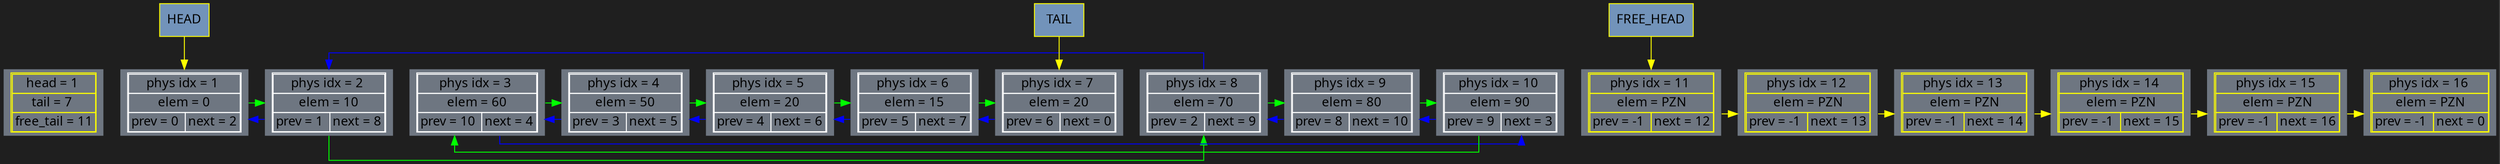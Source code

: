 digraph List{
    graph [bgcolor="#1f1f1f", splines=ortho];
    node[color=white, fontcolor="#000000", fontsize=14, fontname="verdana"];

elem_0 [shape="plaintext", style="filled", fillcolor="#6e7681", color=yellow, label=< <table cellspacing="0">
<tr><td>head = 1 </td></tr>
<tr><td>tail = 7 </td></tr>
<tr><td>free_tail = 11</td></tr>
</table>>];

elem_1 [shape="plaintext", style="filled", fillcolor="#6e7681", label=<<table cellspacing="0">
<tr><td colspan="2">phys idx = 1 </td></tr>
<tr><td colspan="2">elem = 0</td></tr>
<tr><td>prev = 0 </td><td>next = 2</td></tr></table>>];

elem_2 [shape="plaintext", style="filled", fillcolor="#6e7681", label=<<table cellspacing="0">
<tr><td colspan="2">phys idx = 2 </td></tr>
<tr><td colspan="2">elem = 10</td></tr>
<tr><td>prev = 1 </td><td>next = 8</td></tr></table>>];

elem_3 [shape="plaintext", style="filled", fillcolor="#6e7681", label=<<table cellspacing="0">
<tr><td colspan="2">phys idx = 3 </td></tr>
<tr><td colspan="2">elem = 60</td></tr>
<tr><td>prev = 10 </td><td>next = 4</td></tr></table>>];

elem_4 [shape="plaintext", style="filled", fillcolor="#6e7681", label=<<table cellspacing="0">
<tr><td colspan="2">phys idx = 4 </td></tr>
<tr><td colspan="2">elem = 50</td></tr>
<tr><td>prev = 3 </td><td>next = 5</td></tr></table>>];

elem_5 [shape="plaintext", style="filled", fillcolor="#6e7681", label=<<table cellspacing="0">
<tr><td colspan="2">phys idx = 5 </td></tr>
<tr><td colspan="2">elem = 20</td></tr>
<tr><td>prev = 4 </td><td>next = 6</td></tr></table>>];

elem_6 [shape="plaintext", style="filled", fillcolor="#6e7681", label=<<table cellspacing="0">
<tr><td colspan="2">phys idx = 6 </td></tr>
<tr><td colspan="2">elem = 15</td></tr>
<tr><td>prev = 5 </td><td>next = 7</td></tr></table>>];

elem_7 [shape="plaintext", style="filled", fillcolor="#6e7681", label=<<table cellspacing="0">
<tr><td colspan="2">phys idx = 7 </td></tr>
<tr><td colspan="2">elem = 20</td></tr>
<tr><td>prev = 6 </td><td>next = 0</td></tr></table>>];

elem_8 [shape="plaintext", style="filled", fillcolor="#6e7681", label=<<table cellspacing="0">
<tr><td colspan="2">phys idx = 8 </td></tr>
<tr><td colspan="2">elem = 70</td></tr>
<tr><td>prev = 2 </td><td>next = 9</td></tr></table>>];

elem_9 [shape="plaintext", style="filled", fillcolor="#6e7681", label=<<table cellspacing="0">
<tr><td colspan="2">phys idx = 9 </td></tr>
<tr><td colspan="2">elem = 80</td></tr>
<tr><td>prev = 8 </td><td>next = 10</td></tr></table>>];

elem_10 [shape="plaintext", style="filled", fillcolor="#6e7681", label=<<table cellspacing="0">
<tr><td colspan="2">phys idx = 10 </td></tr>
<tr><td colspan="2">elem = 90</td></tr>
<tr><td>prev = 9 </td><td>next = 3</td></tr></table>>];

elem_11 [shape="plaintext", style="filled", fillcolor="#6e7681", label=<<table cellspacing="0">
<tr><td colspan="2">phys idx = 11 </td></tr>
<tr><td colspan="2">elem = PZN</td></tr>
<tr><td>prev = -1 </td><td>next = 12</td></tr></table>>, color=yellow];

elem_12 [shape="plaintext", style="filled", fillcolor="#6e7681", label=<<table cellspacing="0">
<tr><td colspan="2">phys idx = 12 </td></tr>
<tr><td colspan="2">elem = PZN</td></tr>
<tr><td>prev = -1 </td><td>next = 13</td></tr></table>>, color=yellow];

elem_13 [shape="plaintext", style="filled", fillcolor="#6e7681", label=<<table cellspacing="0">
<tr><td colspan="2">phys idx = 13 </td></tr>
<tr><td colspan="2">elem = PZN</td></tr>
<tr><td>prev = -1 </td><td>next = 14</td></tr></table>>, color=yellow];

elem_14 [shape="plaintext", style="filled", fillcolor="#6e7681", label=<<table cellspacing="0">
<tr><td colspan="2">phys idx = 14 </td></tr>
<tr><td colspan="2">elem = PZN</td></tr>
<tr><td>prev = -1 </td><td>next = 15</td></tr></table>>, color=yellow];

elem_15 [shape="plaintext", style="filled", fillcolor="#6e7681", label=<<table cellspacing="0">
<tr><td colspan="2">phys idx = 15 </td></tr>
<tr><td colspan="2">elem = PZN</td></tr>
<tr><td>prev = -1 </td><td>next = 16</td></tr></table>>, color=yellow];

elem_16 [shape="plaintext", style="filled", fillcolor="#6e7681", label=<<table cellspacing="0">
<tr><td colspan="2">phys idx = 16 </td></tr>
<tr><td colspan="2">elem = PZN</td></tr>
<tr><td>prev = -1 </td><td>next = 0</td></tr></table>>, color=yellow];

{rank=same; elem_0 elem_1 elem_2 elem_3 elem_4 elem_5 elem_6 elem_7 elem_8 elem_9 elem_10 elem_11 elem_12 elem_13 elem_14 elem_15 elem_16};
elem_0->elem_1->elem_2->elem_3->elem_4->elem_5->elem_6->elem_7->elem_8->elem_9->elem_10->elem_11->elem_12->elem_13->elem_14->elem_15->elem_16[style=invis];

elem_1->elem_2 [color=green, weight=0];
elem_2->elem_8 [color=green, weight=0];
elem_2->elem_1 [color=blue, weight=0];
elem_8->elem_9 [color=green, weight=0];
elem_8->elem_2 [color=blue, weight=0];
elem_9->elem_10 [color=green, weight=0];
elem_9->elem_8 [color=blue, weight=0];
elem_10->elem_3 [color=green, weight=0];
elem_10->elem_9 [color=blue, weight=0];
elem_3->elem_4 [color=green, weight=0];
elem_3->elem_10 [color=blue, weight=0];
elem_4->elem_5 [color=green, weight=0];
elem_4->elem_3 [color=blue, weight=0];
elem_5->elem_6 [color=green, weight=0];
elem_5->elem_4 [color=blue, weight=0];
elem_6->elem_7 [color=green, weight=0];
elem_6->elem_5 [color=blue, weight=0];
elem_7->elem_6 [color=blue, weight=0];
elem_11->elem_12 [color=yellow, weight=0];
elem_12->elem_13 [color=yellow, weight=0];
elem_13->elem_14 [color=yellow, weight=0];
elem_14->elem_15 [color=yellow, weight=0];
elem_15->elem_16 [color=yellow, weight=0];
head [shape=rect, label="HEAD", color=yellow, fillcolor="#7293ba",style=filled];
tail [shape=rect, label="TAIL", color=yellow, fillcolor="#7293ba",style=filled];
free_head [shape=rect, label="FREE_HEAD",color=yellow, fillcolor="#7293ba", style=filled];
head->elem_1 [color=yellow];
tail->elem_7 [color=yellow];
free_head->elem_11 [color=yellow];
}
